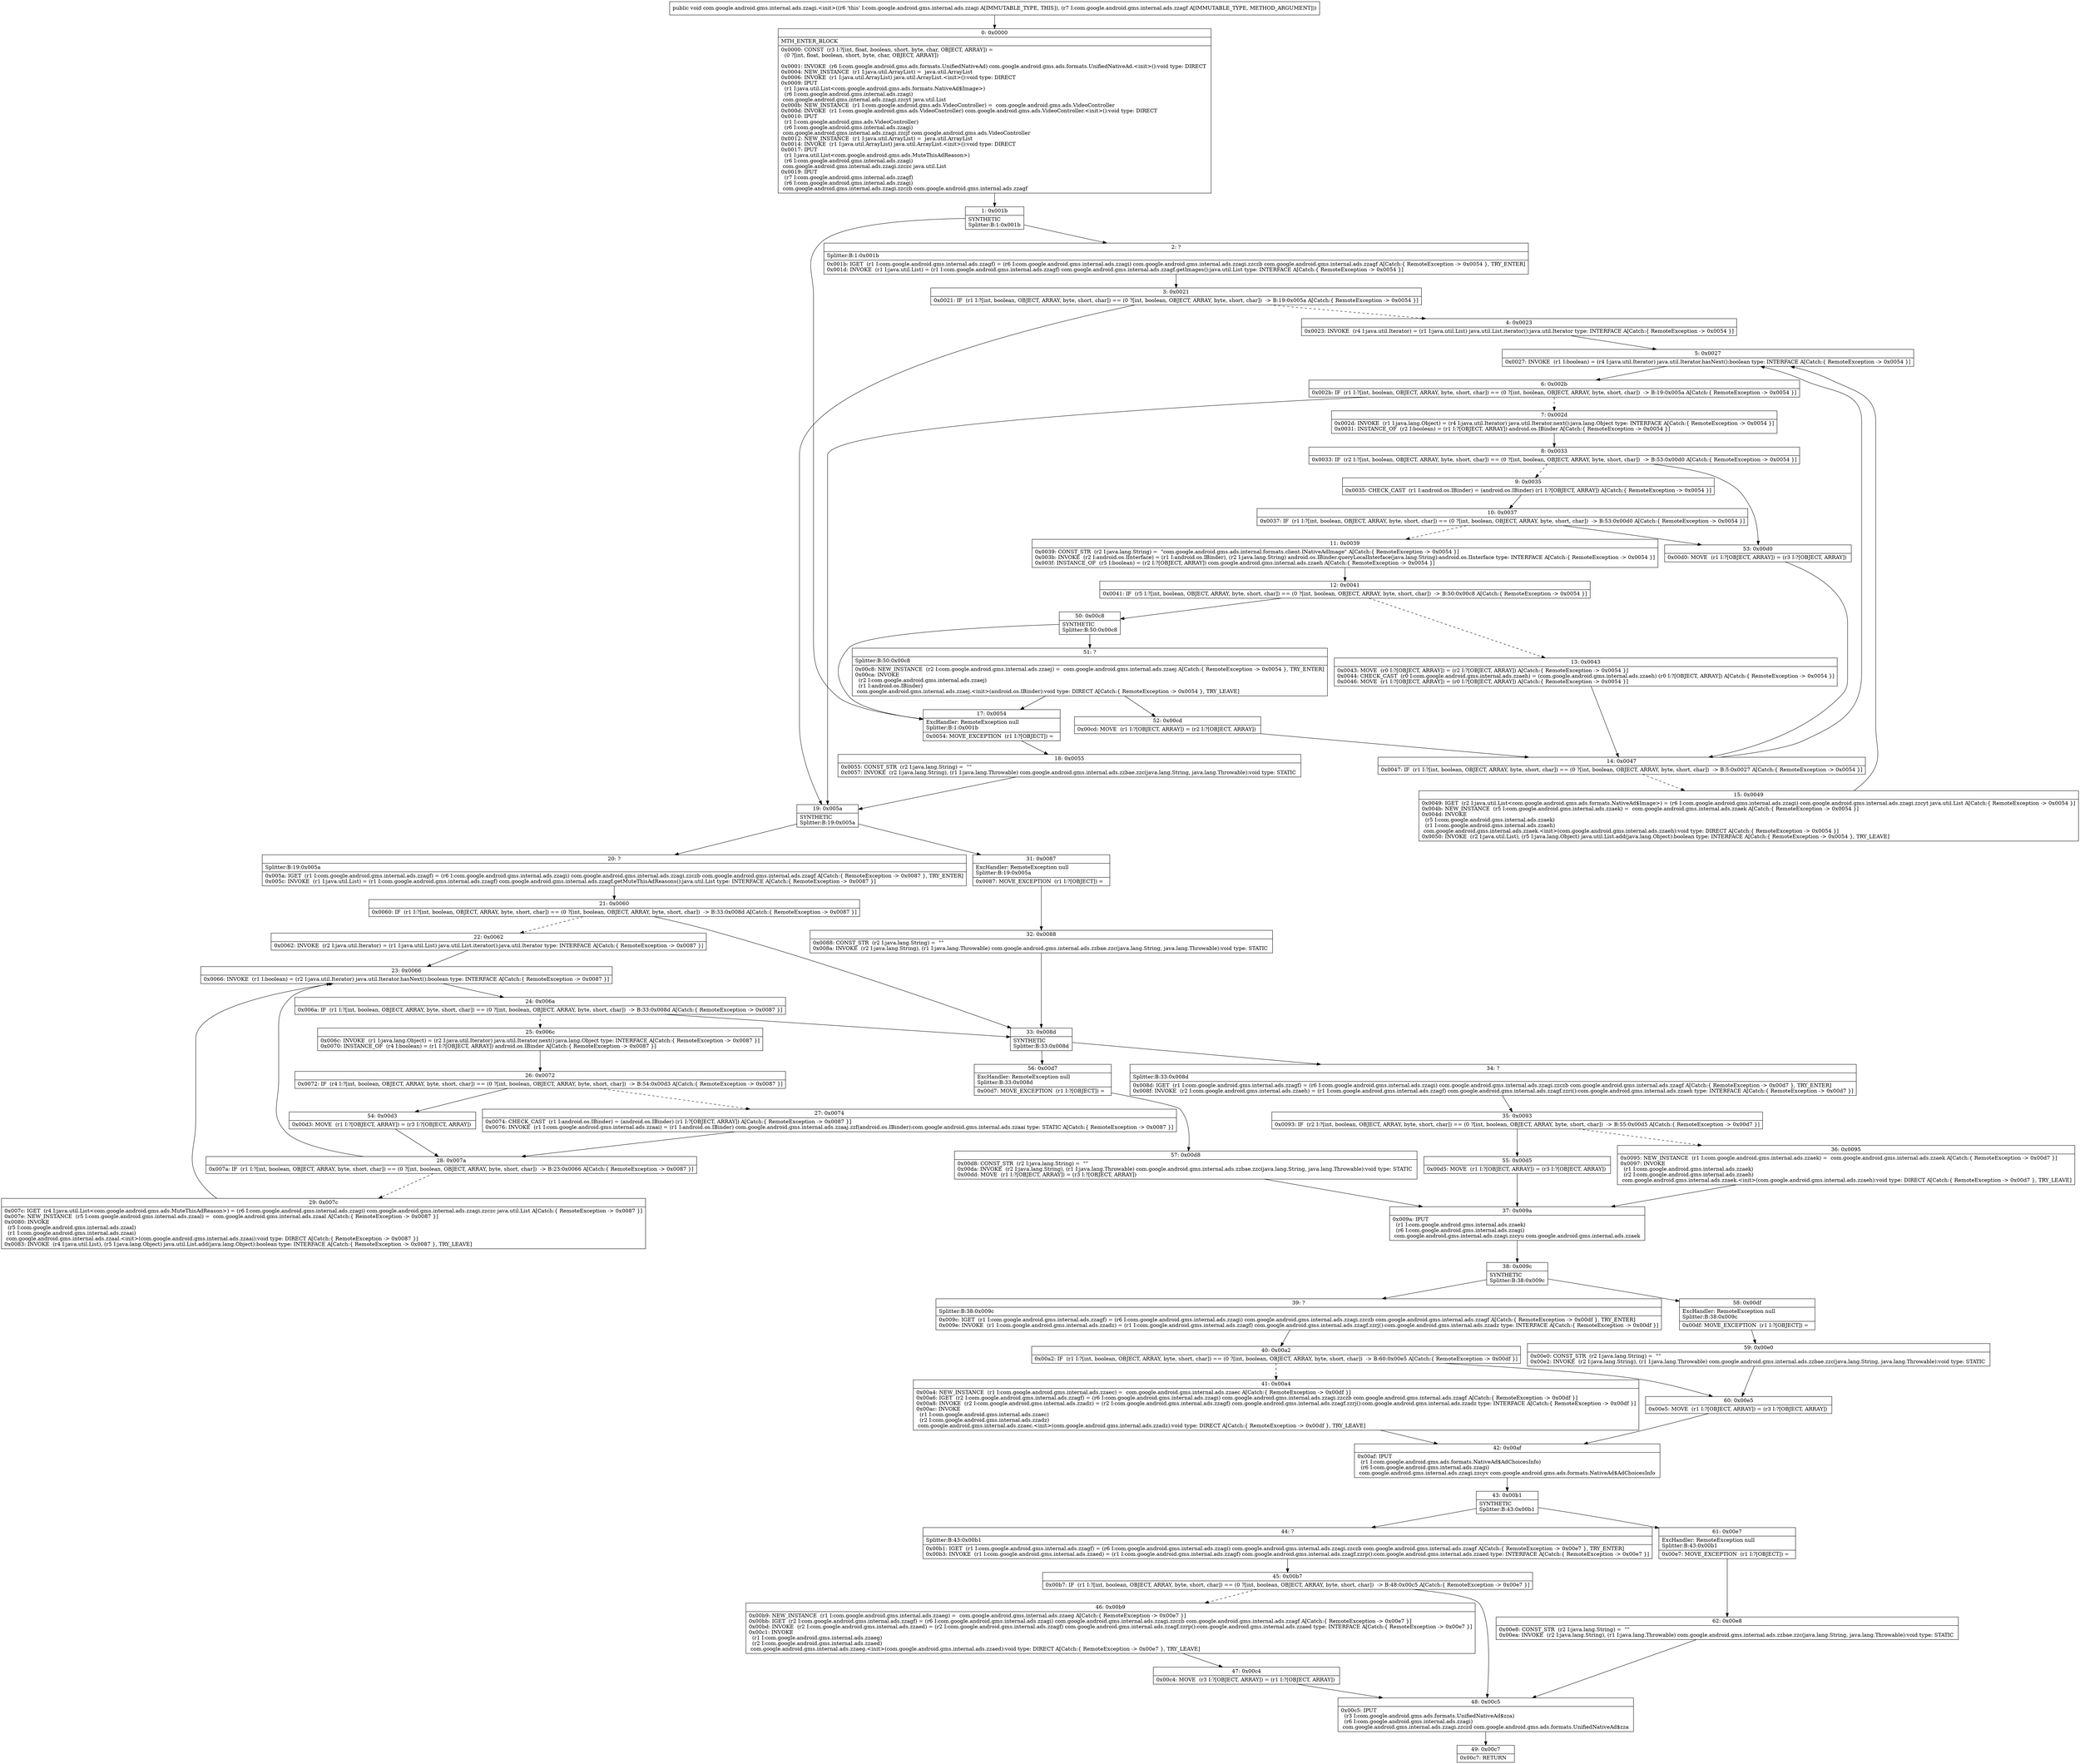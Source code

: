 digraph "CFG forcom.google.android.gms.internal.ads.zzagi.\<init\>(Lcom\/google\/android\/gms\/internal\/ads\/zzagf;)V" {
Node_0 [shape=record,label="{0\:\ 0x0000|MTH_ENTER_BLOCK\l|0x0000: CONST  (r3 I:?[int, float, boolean, short, byte, char, OBJECT, ARRAY]) = \l  (0 ?[int, float, boolean, short, byte, char, OBJECT, ARRAY])\l \l0x0001: INVOKE  (r6 I:com.google.android.gms.ads.formats.UnifiedNativeAd) com.google.android.gms.ads.formats.UnifiedNativeAd.\<init\>():void type: DIRECT \l0x0004: NEW_INSTANCE  (r1 I:java.util.ArrayList) =  java.util.ArrayList \l0x0006: INVOKE  (r1 I:java.util.ArrayList) java.util.ArrayList.\<init\>():void type: DIRECT \l0x0009: IPUT  \l  (r1 I:java.util.List\<com.google.android.gms.ads.formats.NativeAd$Image\>)\l  (r6 I:com.google.android.gms.internal.ads.zzagi)\l com.google.android.gms.internal.ads.zzagi.zzcyt java.util.List \l0x000b: NEW_INSTANCE  (r1 I:com.google.android.gms.ads.VideoController) =  com.google.android.gms.ads.VideoController \l0x000d: INVOKE  (r1 I:com.google.android.gms.ads.VideoController) com.google.android.gms.ads.VideoController.\<init\>():void type: DIRECT \l0x0010: IPUT  \l  (r1 I:com.google.android.gms.ads.VideoController)\l  (r6 I:com.google.android.gms.internal.ads.zzagi)\l com.google.android.gms.internal.ads.zzagi.zzcjf com.google.android.gms.ads.VideoController \l0x0012: NEW_INSTANCE  (r1 I:java.util.ArrayList) =  java.util.ArrayList \l0x0014: INVOKE  (r1 I:java.util.ArrayList) java.util.ArrayList.\<init\>():void type: DIRECT \l0x0017: IPUT  \l  (r1 I:java.util.List\<com.google.android.gms.ads.MuteThisAdReason\>)\l  (r6 I:com.google.android.gms.internal.ads.zzagi)\l com.google.android.gms.internal.ads.zzagi.zzczc java.util.List \l0x0019: IPUT  \l  (r7 I:com.google.android.gms.internal.ads.zzagf)\l  (r6 I:com.google.android.gms.internal.ads.zzagi)\l com.google.android.gms.internal.ads.zzagi.zzczb com.google.android.gms.internal.ads.zzagf \l}"];
Node_1 [shape=record,label="{1\:\ 0x001b|SYNTHETIC\lSplitter:B:1:0x001b\l}"];
Node_2 [shape=record,label="{2\:\ ?|Splitter:B:1:0x001b\l|0x001b: IGET  (r1 I:com.google.android.gms.internal.ads.zzagf) = (r6 I:com.google.android.gms.internal.ads.zzagi) com.google.android.gms.internal.ads.zzagi.zzczb com.google.android.gms.internal.ads.zzagf A[Catch:\{ RemoteException \-\> 0x0054 \}, TRY_ENTER]\l0x001d: INVOKE  (r1 I:java.util.List) = (r1 I:com.google.android.gms.internal.ads.zzagf) com.google.android.gms.internal.ads.zzagf.getImages():java.util.List type: INTERFACE A[Catch:\{ RemoteException \-\> 0x0054 \}]\l}"];
Node_3 [shape=record,label="{3\:\ 0x0021|0x0021: IF  (r1 I:?[int, boolean, OBJECT, ARRAY, byte, short, char]) == (0 ?[int, boolean, OBJECT, ARRAY, byte, short, char])  \-\> B:19:0x005a A[Catch:\{ RemoteException \-\> 0x0054 \}]\l}"];
Node_4 [shape=record,label="{4\:\ 0x0023|0x0023: INVOKE  (r4 I:java.util.Iterator) = (r1 I:java.util.List) java.util.List.iterator():java.util.Iterator type: INTERFACE A[Catch:\{ RemoteException \-\> 0x0054 \}]\l}"];
Node_5 [shape=record,label="{5\:\ 0x0027|0x0027: INVOKE  (r1 I:boolean) = (r4 I:java.util.Iterator) java.util.Iterator.hasNext():boolean type: INTERFACE A[Catch:\{ RemoteException \-\> 0x0054 \}]\l}"];
Node_6 [shape=record,label="{6\:\ 0x002b|0x002b: IF  (r1 I:?[int, boolean, OBJECT, ARRAY, byte, short, char]) == (0 ?[int, boolean, OBJECT, ARRAY, byte, short, char])  \-\> B:19:0x005a A[Catch:\{ RemoteException \-\> 0x0054 \}]\l}"];
Node_7 [shape=record,label="{7\:\ 0x002d|0x002d: INVOKE  (r1 I:java.lang.Object) = (r4 I:java.util.Iterator) java.util.Iterator.next():java.lang.Object type: INTERFACE A[Catch:\{ RemoteException \-\> 0x0054 \}]\l0x0031: INSTANCE_OF  (r2 I:boolean) = (r1 I:?[OBJECT, ARRAY]) android.os.IBinder A[Catch:\{ RemoteException \-\> 0x0054 \}]\l}"];
Node_8 [shape=record,label="{8\:\ 0x0033|0x0033: IF  (r2 I:?[int, boolean, OBJECT, ARRAY, byte, short, char]) == (0 ?[int, boolean, OBJECT, ARRAY, byte, short, char])  \-\> B:53:0x00d0 A[Catch:\{ RemoteException \-\> 0x0054 \}]\l}"];
Node_9 [shape=record,label="{9\:\ 0x0035|0x0035: CHECK_CAST  (r1 I:android.os.IBinder) = (android.os.IBinder) (r1 I:?[OBJECT, ARRAY]) A[Catch:\{ RemoteException \-\> 0x0054 \}]\l}"];
Node_10 [shape=record,label="{10\:\ 0x0037|0x0037: IF  (r1 I:?[int, boolean, OBJECT, ARRAY, byte, short, char]) == (0 ?[int, boolean, OBJECT, ARRAY, byte, short, char])  \-\> B:53:0x00d0 A[Catch:\{ RemoteException \-\> 0x0054 \}]\l}"];
Node_11 [shape=record,label="{11\:\ 0x0039|0x0039: CONST_STR  (r2 I:java.lang.String) =  \"com.google.android.gms.ads.internal.formats.client.INativeAdImage\" A[Catch:\{ RemoteException \-\> 0x0054 \}]\l0x003b: INVOKE  (r2 I:android.os.IInterface) = (r1 I:android.os.IBinder), (r2 I:java.lang.String) android.os.IBinder.queryLocalInterface(java.lang.String):android.os.IInterface type: INTERFACE A[Catch:\{ RemoteException \-\> 0x0054 \}]\l0x003f: INSTANCE_OF  (r5 I:boolean) = (r2 I:?[OBJECT, ARRAY]) com.google.android.gms.internal.ads.zzaeh A[Catch:\{ RemoteException \-\> 0x0054 \}]\l}"];
Node_12 [shape=record,label="{12\:\ 0x0041|0x0041: IF  (r5 I:?[int, boolean, OBJECT, ARRAY, byte, short, char]) == (0 ?[int, boolean, OBJECT, ARRAY, byte, short, char])  \-\> B:50:0x00c8 A[Catch:\{ RemoteException \-\> 0x0054 \}]\l}"];
Node_13 [shape=record,label="{13\:\ 0x0043|0x0043: MOVE  (r0 I:?[OBJECT, ARRAY]) = (r2 I:?[OBJECT, ARRAY]) A[Catch:\{ RemoteException \-\> 0x0054 \}]\l0x0044: CHECK_CAST  (r0 I:com.google.android.gms.internal.ads.zzaeh) = (com.google.android.gms.internal.ads.zzaeh) (r0 I:?[OBJECT, ARRAY]) A[Catch:\{ RemoteException \-\> 0x0054 \}]\l0x0046: MOVE  (r1 I:?[OBJECT, ARRAY]) = (r0 I:?[OBJECT, ARRAY]) A[Catch:\{ RemoteException \-\> 0x0054 \}]\l}"];
Node_14 [shape=record,label="{14\:\ 0x0047|0x0047: IF  (r1 I:?[int, boolean, OBJECT, ARRAY, byte, short, char]) == (0 ?[int, boolean, OBJECT, ARRAY, byte, short, char])  \-\> B:5:0x0027 A[Catch:\{ RemoteException \-\> 0x0054 \}]\l}"];
Node_15 [shape=record,label="{15\:\ 0x0049|0x0049: IGET  (r2 I:java.util.List\<com.google.android.gms.ads.formats.NativeAd$Image\>) = (r6 I:com.google.android.gms.internal.ads.zzagi) com.google.android.gms.internal.ads.zzagi.zzcyt java.util.List A[Catch:\{ RemoteException \-\> 0x0054 \}]\l0x004b: NEW_INSTANCE  (r5 I:com.google.android.gms.internal.ads.zzaek) =  com.google.android.gms.internal.ads.zzaek A[Catch:\{ RemoteException \-\> 0x0054 \}]\l0x004d: INVOKE  \l  (r5 I:com.google.android.gms.internal.ads.zzaek)\l  (r1 I:com.google.android.gms.internal.ads.zzaeh)\l com.google.android.gms.internal.ads.zzaek.\<init\>(com.google.android.gms.internal.ads.zzaeh):void type: DIRECT A[Catch:\{ RemoteException \-\> 0x0054 \}]\l0x0050: INVOKE  (r2 I:java.util.List), (r5 I:java.lang.Object) java.util.List.add(java.lang.Object):boolean type: INTERFACE A[Catch:\{ RemoteException \-\> 0x0054 \}, TRY_LEAVE]\l}"];
Node_17 [shape=record,label="{17\:\ 0x0054|ExcHandler: RemoteException null\lSplitter:B:1:0x001b\l|0x0054: MOVE_EXCEPTION  (r1 I:?[OBJECT]) =  \l}"];
Node_18 [shape=record,label="{18\:\ 0x0055|0x0055: CONST_STR  (r2 I:java.lang.String) =  \"\" \l0x0057: INVOKE  (r2 I:java.lang.String), (r1 I:java.lang.Throwable) com.google.android.gms.internal.ads.zzbae.zzc(java.lang.String, java.lang.Throwable):void type: STATIC \l}"];
Node_19 [shape=record,label="{19\:\ 0x005a|SYNTHETIC\lSplitter:B:19:0x005a\l}"];
Node_20 [shape=record,label="{20\:\ ?|Splitter:B:19:0x005a\l|0x005a: IGET  (r1 I:com.google.android.gms.internal.ads.zzagf) = (r6 I:com.google.android.gms.internal.ads.zzagi) com.google.android.gms.internal.ads.zzagi.zzczb com.google.android.gms.internal.ads.zzagf A[Catch:\{ RemoteException \-\> 0x0087 \}, TRY_ENTER]\l0x005c: INVOKE  (r1 I:java.util.List) = (r1 I:com.google.android.gms.internal.ads.zzagf) com.google.android.gms.internal.ads.zzagf.getMuteThisAdReasons():java.util.List type: INTERFACE A[Catch:\{ RemoteException \-\> 0x0087 \}]\l}"];
Node_21 [shape=record,label="{21\:\ 0x0060|0x0060: IF  (r1 I:?[int, boolean, OBJECT, ARRAY, byte, short, char]) == (0 ?[int, boolean, OBJECT, ARRAY, byte, short, char])  \-\> B:33:0x008d A[Catch:\{ RemoteException \-\> 0x0087 \}]\l}"];
Node_22 [shape=record,label="{22\:\ 0x0062|0x0062: INVOKE  (r2 I:java.util.Iterator) = (r1 I:java.util.List) java.util.List.iterator():java.util.Iterator type: INTERFACE A[Catch:\{ RemoteException \-\> 0x0087 \}]\l}"];
Node_23 [shape=record,label="{23\:\ 0x0066|0x0066: INVOKE  (r1 I:boolean) = (r2 I:java.util.Iterator) java.util.Iterator.hasNext():boolean type: INTERFACE A[Catch:\{ RemoteException \-\> 0x0087 \}]\l}"];
Node_24 [shape=record,label="{24\:\ 0x006a|0x006a: IF  (r1 I:?[int, boolean, OBJECT, ARRAY, byte, short, char]) == (0 ?[int, boolean, OBJECT, ARRAY, byte, short, char])  \-\> B:33:0x008d A[Catch:\{ RemoteException \-\> 0x0087 \}]\l}"];
Node_25 [shape=record,label="{25\:\ 0x006c|0x006c: INVOKE  (r1 I:java.lang.Object) = (r2 I:java.util.Iterator) java.util.Iterator.next():java.lang.Object type: INTERFACE A[Catch:\{ RemoteException \-\> 0x0087 \}]\l0x0070: INSTANCE_OF  (r4 I:boolean) = (r1 I:?[OBJECT, ARRAY]) android.os.IBinder A[Catch:\{ RemoteException \-\> 0x0087 \}]\l}"];
Node_26 [shape=record,label="{26\:\ 0x0072|0x0072: IF  (r4 I:?[int, boolean, OBJECT, ARRAY, byte, short, char]) == (0 ?[int, boolean, OBJECT, ARRAY, byte, short, char])  \-\> B:54:0x00d3 A[Catch:\{ RemoteException \-\> 0x0087 \}]\l}"];
Node_27 [shape=record,label="{27\:\ 0x0074|0x0074: CHECK_CAST  (r1 I:android.os.IBinder) = (android.os.IBinder) (r1 I:?[OBJECT, ARRAY]) A[Catch:\{ RemoteException \-\> 0x0087 \}]\l0x0076: INVOKE  (r1 I:com.google.android.gms.internal.ads.zzaai) = (r1 I:android.os.IBinder) com.google.android.gms.internal.ads.zzaaj.zzf(android.os.IBinder):com.google.android.gms.internal.ads.zzaai type: STATIC A[Catch:\{ RemoteException \-\> 0x0087 \}]\l}"];
Node_28 [shape=record,label="{28\:\ 0x007a|0x007a: IF  (r1 I:?[int, boolean, OBJECT, ARRAY, byte, short, char]) == (0 ?[int, boolean, OBJECT, ARRAY, byte, short, char])  \-\> B:23:0x0066 A[Catch:\{ RemoteException \-\> 0x0087 \}]\l}"];
Node_29 [shape=record,label="{29\:\ 0x007c|0x007c: IGET  (r4 I:java.util.List\<com.google.android.gms.ads.MuteThisAdReason\>) = (r6 I:com.google.android.gms.internal.ads.zzagi) com.google.android.gms.internal.ads.zzagi.zzczc java.util.List A[Catch:\{ RemoteException \-\> 0x0087 \}]\l0x007e: NEW_INSTANCE  (r5 I:com.google.android.gms.internal.ads.zzaal) =  com.google.android.gms.internal.ads.zzaal A[Catch:\{ RemoteException \-\> 0x0087 \}]\l0x0080: INVOKE  \l  (r5 I:com.google.android.gms.internal.ads.zzaal)\l  (r1 I:com.google.android.gms.internal.ads.zzaai)\l com.google.android.gms.internal.ads.zzaal.\<init\>(com.google.android.gms.internal.ads.zzaai):void type: DIRECT A[Catch:\{ RemoteException \-\> 0x0087 \}]\l0x0083: INVOKE  (r4 I:java.util.List), (r5 I:java.lang.Object) java.util.List.add(java.lang.Object):boolean type: INTERFACE A[Catch:\{ RemoteException \-\> 0x0087 \}, TRY_LEAVE]\l}"];
Node_31 [shape=record,label="{31\:\ 0x0087|ExcHandler: RemoteException null\lSplitter:B:19:0x005a\l|0x0087: MOVE_EXCEPTION  (r1 I:?[OBJECT]) =  \l}"];
Node_32 [shape=record,label="{32\:\ 0x0088|0x0088: CONST_STR  (r2 I:java.lang.String) =  \"\" \l0x008a: INVOKE  (r2 I:java.lang.String), (r1 I:java.lang.Throwable) com.google.android.gms.internal.ads.zzbae.zzc(java.lang.String, java.lang.Throwable):void type: STATIC \l}"];
Node_33 [shape=record,label="{33\:\ 0x008d|SYNTHETIC\lSplitter:B:33:0x008d\l}"];
Node_34 [shape=record,label="{34\:\ ?|Splitter:B:33:0x008d\l|0x008d: IGET  (r1 I:com.google.android.gms.internal.ads.zzagf) = (r6 I:com.google.android.gms.internal.ads.zzagi) com.google.android.gms.internal.ads.zzagi.zzczb com.google.android.gms.internal.ads.zzagf A[Catch:\{ RemoteException \-\> 0x00d7 \}, TRY_ENTER]\l0x008f: INVOKE  (r2 I:com.google.android.gms.internal.ads.zzaeh) = (r1 I:com.google.android.gms.internal.ads.zzagf) com.google.android.gms.internal.ads.zzagf.zzri():com.google.android.gms.internal.ads.zzaeh type: INTERFACE A[Catch:\{ RemoteException \-\> 0x00d7 \}]\l}"];
Node_35 [shape=record,label="{35\:\ 0x0093|0x0093: IF  (r2 I:?[int, boolean, OBJECT, ARRAY, byte, short, char]) == (0 ?[int, boolean, OBJECT, ARRAY, byte, short, char])  \-\> B:55:0x00d5 A[Catch:\{ RemoteException \-\> 0x00d7 \}]\l}"];
Node_36 [shape=record,label="{36\:\ 0x0095|0x0095: NEW_INSTANCE  (r1 I:com.google.android.gms.internal.ads.zzaek) =  com.google.android.gms.internal.ads.zzaek A[Catch:\{ RemoteException \-\> 0x00d7 \}]\l0x0097: INVOKE  \l  (r1 I:com.google.android.gms.internal.ads.zzaek)\l  (r2 I:com.google.android.gms.internal.ads.zzaeh)\l com.google.android.gms.internal.ads.zzaek.\<init\>(com.google.android.gms.internal.ads.zzaeh):void type: DIRECT A[Catch:\{ RemoteException \-\> 0x00d7 \}, TRY_LEAVE]\l}"];
Node_37 [shape=record,label="{37\:\ 0x009a|0x009a: IPUT  \l  (r1 I:com.google.android.gms.internal.ads.zzaek)\l  (r6 I:com.google.android.gms.internal.ads.zzagi)\l com.google.android.gms.internal.ads.zzagi.zzcyu com.google.android.gms.internal.ads.zzaek \l}"];
Node_38 [shape=record,label="{38\:\ 0x009c|SYNTHETIC\lSplitter:B:38:0x009c\l}"];
Node_39 [shape=record,label="{39\:\ ?|Splitter:B:38:0x009c\l|0x009c: IGET  (r1 I:com.google.android.gms.internal.ads.zzagf) = (r6 I:com.google.android.gms.internal.ads.zzagi) com.google.android.gms.internal.ads.zzagi.zzczb com.google.android.gms.internal.ads.zzagf A[Catch:\{ RemoteException \-\> 0x00df \}, TRY_ENTER]\l0x009e: INVOKE  (r1 I:com.google.android.gms.internal.ads.zzadz) = (r1 I:com.google.android.gms.internal.ads.zzagf) com.google.android.gms.internal.ads.zzagf.zzrj():com.google.android.gms.internal.ads.zzadz type: INTERFACE A[Catch:\{ RemoteException \-\> 0x00df \}]\l}"];
Node_40 [shape=record,label="{40\:\ 0x00a2|0x00a2: IF  (r1 I:?[int, boolean, OBJECT, ARRAY, byte, short, char]) == (0 ?[int, boolean, OBJECT, ARRAY, byte, short, char])  \-\> B:60:0x00e5 A[Catch:\{ RemoteException \-\> 0x00df \}]\l}"];
Node_41 [shape=record,label="{41\:\ 0x00a4|0x00a4: NEW_INSTANCE  (r1 I:com.google.android.gms.internal.ads.zzaec) =  com.google.android.gms.internal.ads.zzaec A[Catch:\{ RemoteException \-\> 0x00df \}]\l0x00a6: IGET  (r2 I:com.google.android.gms.internal.ads.zzagf) = (r6 I:com.google.android.gms.internal.ads.zzagi) com.google.android.gms.internal.ads.zzagi.zzczb com.google.android.gms.internal.ads.zzagf A[Catch:\{ RemoteException \-\> 0x00df \}]\l0x00a8: INVOKE  (r2 I:com.google.android.gms.internal.ads.zzadz) = (r2 I:com.google.android.gms.internal.ads.zzagf) com.google.android.gms.internal.ads.zzagf.zzrj():com.google.android.gms.internal.ads.zzadz type: INTERFACE A[Catch:\{ RemoteException \-\> 0x00df \}]\l0x00ac: INVOKE  \l  (r1 I:com.google.android.gms.internal.ads.zzaec)\l  (r2 I:com.google.android.gms.internal.ads.zzadz)\l com.google.android.gms.internal.ads.zzaec.\<init\>(com.google.android.gms.internal.ads.zzadz):void type: DIRECT A[Catch:\{ RemoteException \-\> 0x00df \}, TRY_LEAVE]\l}"];
Node_42 [shape=record,label="{42\:\ 0x00af|0x00af: IPUT  \l  (r1 I:com.google.android.gms.ads.formats.NativeAd$AdChoicesInfo)\l  (r6 I:com.google.android.gms.internal.ads.zzagi)\l com.google.android.gms.internal.ads.zzagi.zzcyv com.google.android.gms.ads.formats.NativeAd$AdChoicesInfo \l}"];
Node_43 [shape=record,label="{43\:\ 0x00b1|SYNTHETIC\lSplitter:B:43:0x00b1\l}"];
Node_44 [shape=record,label="{44\:\ ?|Splitter:B:43:0x00b1\l|0x00b1: IGET  (r1 I:com.google.android.gms.internal.ads.zzagf) = (r6 I:com.google.android.gms.internal.ads.zzagi) com.google.android.gms.internal.ads.zzagi.zzczb com.google.android.gms.internal.ads.zzagf A[Catch:\{ RemoteException \-\> 0x00e7 \}, TRY_ENTER]\l0x00b3: INVOKE  (r1 I:com.google.android.gms.internal.ads.zzaed) = (r1 I:com.google.android.gms.internal.ads.zzagf) com.google.android.gms.internal.ads.zzagf.zzrp():com.google.android.gms.internal.ads.zzaed type: INTERFACE A[Catch:\{ RemoteException \-\> 0x00e7 \}]\l}"];
Node_45 [shape=record,label="{45\:\ 0x00b7|0x00b7: IF  (r1 I:?[int, boolean, OBJECT, ARRAY, byte, short, char]) == (0 ?[int, boolean, OBJECT, ARRAY, byte, short, char])  \-\> B:48:0x00c5 A[Catch:\{ RemoteException \-\> 0x00e7 \}]\l}"];
Node_46 [shape=record,label="{46\:\ 0x00b9|0x00b9: NEW_INSTANCE  (r1 I:com.google.android.gms.internal.ads.zzaeg) =  com.google.android.gms.internal.ads.zzaeg A[Catch:\{ RemoteException \-\> 0x00e7 \}]\l0x00bb: IGET  (r2 I:com.google.android.gms.internal.ads.zzagf) = (r6 I:com.google.android.gms.internal.ads.zzagi) com.google.android.gms.internal.ads.zzagi.zzczb com.google.android.gms.internal.ads.zzagf A[Catch:\{ RemoteException \-\> 0x00e7 \}]\l0x00bd: INVOKE  (r2 I:com.google.android.gms.internal.ads.zzaed) = (r2 I:com.google.android.gms.internal.ads.zzagf) com.google.android.gms.internal.ads.zzagf.zzrp():com.google.android.gms.internal.ads.zzaed type: INTERFACE A[Catch:\{ RemoteException \-\> 0x00e7 \}]\l0x00c1: INVOKE  \l  (r1 I:com.google.android.gms.internal.ads.zzaeg)\l  (r2 I:com.google.android.gms.internal.ads.zzaed)\l com.google.android.gms.internal.ads.zzaeg.\<init\>(com.google.android.gms.internal.ads.zzaed):void type: DIRECT A[Catch:\{ RemoteException \-\> 0x00e7 \}, TRY_LEAVE]\l}"];
Node_47 [shape=record,label="{47\:\ 0x00c4|0x00c4: MOVE  (r3 I:?[OBJECT, ARRAY]) = (r1 I:?[OBJECT, ARRAY]) \l}"];
Node_48 [shape=record,label="{48\:\ 0x00c5|0x00c5: IPUT  \l  (r3 I:com.google.android.gms.ads.formats.UnifiedNativeAd$zza)\l  (r6 I:com.google.android.gms.internal.ads.zzagi)\l com.google.android.gms.internal.ads.zzagi.zzczd com.google.android.gms.ads.formats.UnifiedNativeAd$zza \l}"];
Node_49 [shape=record,label="{49\:\ 0x00c7|0x00c7: RETURN   \l}"];
Node_50 [shape=record,label="{50\:\ 0x00c8|SYNTHETIC\lSplitter:B:50:0x00c8\l}"];
Node_51 [shape=record,label="{51\:\ ?|Splitter:B:50:0x00c8\l|0x00c8: NEW_INSTANCE  (r2 I:com.google.android.gms.internal.ads.zzaej) =  com.google.android.gms.internal.ads.zzaej A[Catch:\{ RemoteException \-\> 0x0054 \}, TRY_ENTER]\l0x00ca: INVOKE  \l  (r2 I:com.google.android.gms.internal.ads.zzaej)\l  (r1 I:android.os.IBinder)\l com.google.android.gms.internal.ads.zzaej.\<init\>(android.os.IBinder):void type: DIRECT A[Catch:\{ RemoteException \-\> 0x0054 \}, TRY_LEAVE]\l}"];
Node_52 [shape=record,label="{52\:\ 0x00cd|0x00cd: MOVE  (r1 I:?[OBJECT, ARRAY]) = (r2 I:?[OBJECT, ARRAY]) \l}"];
Node_53 [shape=record,label="{53\:\ 0x00d0|0x00d0: MOVE  (r1 I:?[OBJECT, ARRAY]) = (r3 I:?[OBJECT, ARRAY]) \l}"];
Node_54 [shape=record,label="{54\:\ 0x00d3|0x00d3: MOVE  (r1 I:?[OBJECT, ARRAY]) = (r3 I:?[OBJECT, ARRAY]) \l}"];
Node_55 [shape=record,label="{55\:\ 0x00d5|0x00d5: MOVE  (r1 I:?[OBJECT, ARRAY]) = (r3 I:?[OBJECT, ARRAY]) \l}"];
Node_56 [shape=record,label="{56\:\ 0x00d7|ExcHandler: RemoteException null\lSplitter:B:33:0x008d\l|0x00d7: MOVE_EXCEPTION  (r1 I:?[OBJECT]) =  \l}"];
Node_57 [shape=record,label="{57\:\ 0x00d8|0x00d8: CONST_STR  (r2 I:java.lang.String) =  \"\" \l0x00da: INVOKE  (r2 I:java.lang.String), (r1 I:java.lang.Throwable) com.google.android.gms.internal.ads.zzbae.zzc(java.lang.String, java.lang.Throwable):void type: STATIC \l0x00dd: MOVE  (r1 I:?[OBJECT, ARRAY]) = (r3 I:?[OBJECT, ARRAY]) \l}"];
Node_58 [shape=record,label="{58\:\ 0x00df|ExcHandler: RemoteException null\lSplitter:B:38:0x009c\l|0x00df: MOVE_EXCEPTION  (r1 I:?[OBJECT]) =  \l}"];
Node_59 [shape=record,label="{59\:\ 0x00e0|0x00e0: CONST_STR  (r2 I:java.lang.String) =  \"\" \l0x00e2: INVOKE  (r2 I:java.lang.String), (r1 I:java.lang.Throwable) com.google.android.gms.internal.ads.zzbae.zzc(java.lang.String, java.lang.Throwable):void type: STATIC \l}"];
Node_60 [shape=record,label="{60\:\ 0x00e5|0x00e5: MOVE  (r1 I:?[OBJECT, ARRAY]) = (r3 I:?[OBJECT, ARRAY]) \l}"];
Node_61 [shape=record,label="{61\:\ 0x00e7|ExcHandler: RemoteException null\lSplitter:B:43:0x00b1\l|0x00e7: MOVE_EXCEPTION  (r1 I:?[OBJECT]) =  \l}"];
Node_62 [shape=record,label="{62\:\ 0x00e8|0x00e8: CONST_STR  (r2 I:java.lang.String) =  \"\" \l0x00ea: INVOKE  (r2 I:java.lang.String), (r1 I:java.lang.Throwable) com.google.android.gms.internal.ads.zzbae.zzc(java.lang.String, java.lang.Throwable):void type: STATIC \l}"];
MethodNode[shape=record,label="{public void com.google.android.gms.internal.ads.zzagi.\<init\>((r6 'this' I:com.google.android.gms.internal.ads.zzagi A[IMMUTABLE_TYPE, THIS]), (r7 I:com.google.android.gms.internal.ads.zzagf A[IMMUTABLE_TYPE, METHOD_ARGUMENT])) }"];
MethodNode -> Node_0;
Node_0 -> Node_1;
Node_1 -> Node_2;
Node_1 -> Node_17;
Node_2 -> Node_3;
Node_3 -> Node_4[style=dashed];
Node_3 -> Node_19;
Node_4 -> Node_5;
Node_5 -> Node_6;
Node_6 -> Node_7[style=dashed];
Node_6 -> Node_19;
Node_7 -> Node_8;
Node_8 -> Node_9[style=dashed];
Node_8 -> Node_53;
Node_9 -> Node_10;
Node_10 -> Node_11[style=dashed];
Node_10 -> Node_53;
Node_11 -> Node_12;
Node_12 -> Node_13[style=dashed];
Node_12 -> Node_50;
Node_13 -> Node_14;
Node_14 -> Node_5;
Node_14 -> Node_15[style=dashed];
Node_15 -> Node_5;
Node_17 -> Node_18;
Node_18 -> Node_19;
Node_19 -> Node_20;
Node_19 -> Node_31;
Node_20 -> Node_21;
Node_21 -> Node_22[style=dashed];
Node_21 -> Node_33;
Node_22 -> Node_23;
Node_23 -> Node_24;
Node_24 -> Node_25[style=dashed];
Node_24 -> Node_33;
Node_25 -> Node_26;
Node_26 -> Node_27[style=dashed];
Node_26 -> Node_54;
Node_27 -> Node_28;
Node_28 -> Node_23;
Node_28 -> Node_29[style=dashed];
Node_29 -> Node_23;
Node_31 -> Node_32;
Node_32 -> Node_33;
Node_33 -> Node_34;
Node_33 -> Node_56;
Node_34 -> Node_35;
Node_35 -> Node_36[style=dashed];
Node_35 -> Node_55;
Node_36 -> Node_37;
Node_37 -> Node_38;
Node_38 -> Node_39;
Node_38 -> Node_58;
Node_39 -> Node_40;
Node_40 -> Node_41[style=dashed];
Node_40 -> Node_60;
Node_41 -> Node_42;
Node_42 -> Node_43;
Node_43 -> Node_44;
Node_43 -> Node_61;
Node_44 -> Node_45;
Node_45 -> Node_46[style=dashed];
Node_45 -> Node_48;
Node_46 -> Node_47;
Node_47 -> Node_48;
Node_48 -> Node_49;
Node_50 -> Node_51;
Node_50 -> Node_17;
Node_51 -> Node_52;
Node_51 -> Node_17;
Node_52 -> Node_14;
Node_53 -> Node_14;
Node_54 -> Node_28;
Node_55 -> Node_37;
Node_56 -> Node_57;
Node_57 -> Node_37;
Node_58 -> Node_59;
Node_59 -> Node_60;
Node_60 -> Node_42;
Node_61 -> Node_62;
Node_62 -> Node_48;
}

